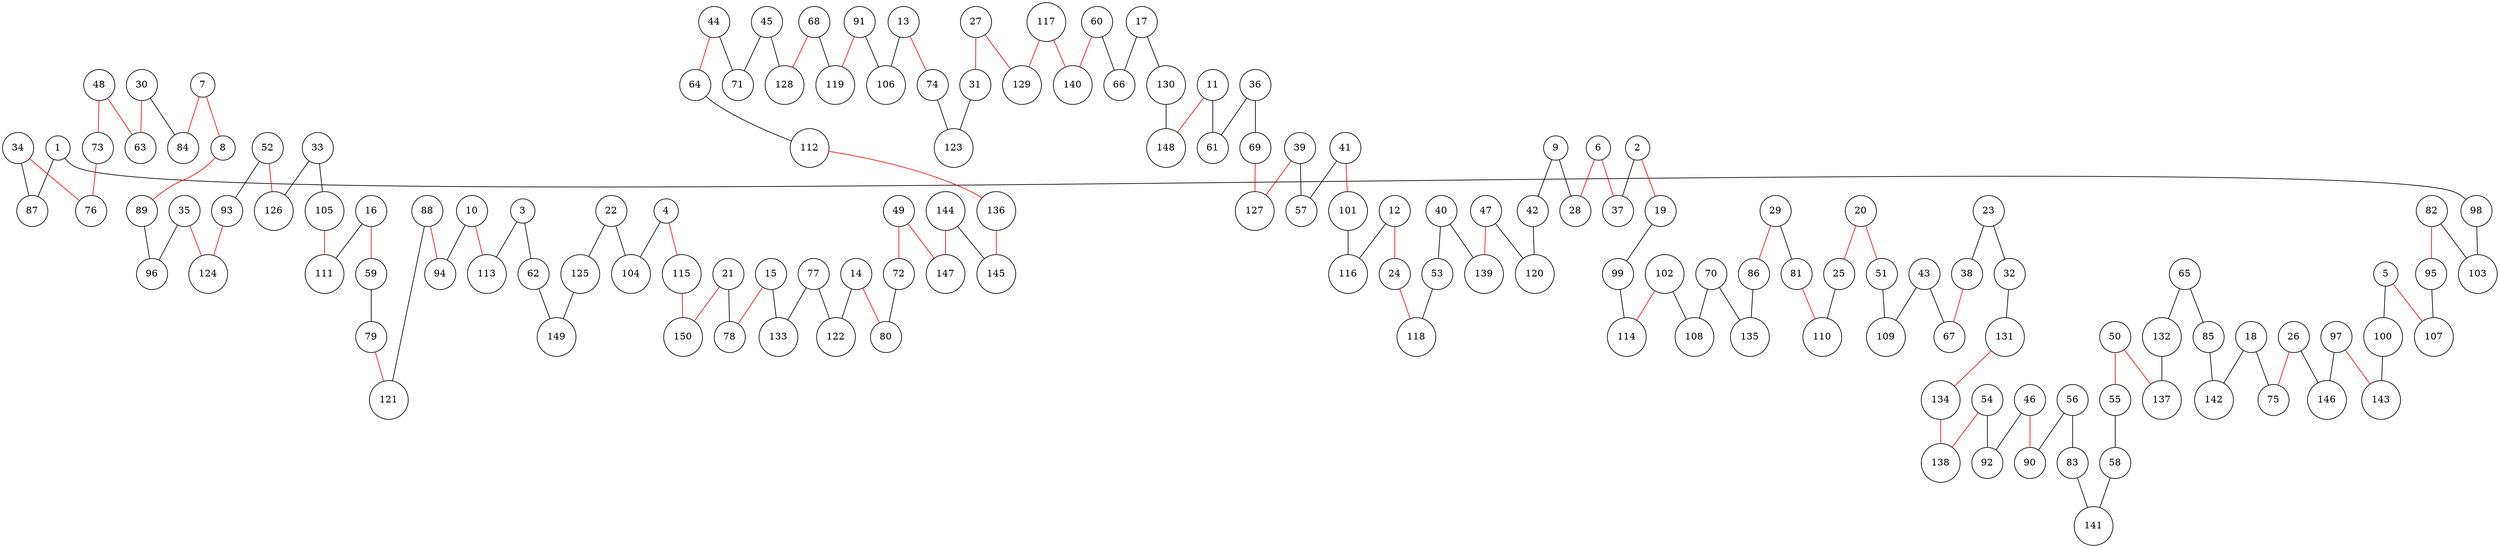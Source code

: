graph ch150 {
	node [shape=circle fillcolor=white]
	1 [ pos = "1.070403,15.473337!"]
	2 [ pos = "17.502303,14.132669!"]
	3 [ pos = "1.090184,10.096625!"]
	4 [ pos = "1.527918,3.759195!"]
	5 [ pos = "4.090149,18.061076!"]
	6 [ pos = "19.725748,13.395577!"]
	7 [ pos = "3.223497,15.136220!"]
	8 [ pos = "4.045175,14.432919!"]
	9 [ pos = "18.899667,12.749494!"]
	10 [ pos = "2.824434,10.995623!"]
	11 [ pos = "19.938547,5.157585!"]
	12 [ pos = "15.338401,8.211936!"]
	13 [ pos = "5.500969,0.584369!"]
	14 [ pos = "8.084956,6.570059!"]
	15 [ pos = "6.885267,8.048578!"]
	16 [ pos = "7.059753,9.219271!"]
	17 [ pos = "18.576023,1.782125!"]
	18 [ pos = "10.091405,19.063659!"]
	19 [ pos = "18.108887,15.294098!"]
	20 [ pos = "13.960988,12.507889!"]
	21 [ pos = "4.042783,6.530959!"]
	22 [ pos = "0.496421,6.868557!"]
	23 [ pos = "11.366327,6.614630!"]
	24 [ pos = "16.175982,8.073501!"]
	25 [ pos = "13.606060,13.395685!"]
	26 [ pos = "9.218159,15.733723!"]
	27 [ pos = "11.366327,2.137379!"]
	28 [ pos = "19.237331,12.376251!"]
	29 [ pos = "16.331330,15.160349!"]
	30 [ pos = "2.992065,13.804046!"]
	31 [ pos = "10.198446,1.934069!"]
	32 [ pos = "11.447763,7.252775!"]
	33 [ pos = "8.071149,12.203434!"]
	34 [ pos = "1.680444,14.500185!"]
	35 [ pos = "5.425030,13.162452!"]
	36 [ pos = "18.867103,6.479378!"]
	37 [ pos = "18.270090,13.358259!"]
	38 [ pos = "11.865719,6.670250!"]
	39 [ pos = "15.646513,4.621880!"]
	40 [ pos = "17.630354,9.701864!"]
	41 [ pos = "14.148181,4.234848!"]
	42 [ pos = "18.011843,12.392609!"]
	43 [ pos = "13.468938,8.983704!"]
	44 [ pos = "3.952441,3.921676!"]
	45 [ pos = "2.618437,3.145515!"]
	46 [ pos = "11.170158,12.121648!"]
	47 [ pos = "16.158153,12.269814!"]
	48 [ pos = "1.558884,12.538326!"]
	49 [ pos = "9.559195,4.397102!"]
	50 [ pos = "15.182289,17.508351!"]
	51 [ pos = "13.601401,11.029699!"]
	52 [ pos = "6.542394,11.734786!"]
	53 [ pos = "16.536081,9.186936!"]
	54 [ pos = "10.261551,11.563840!"]
	55 [ pos = "13.908183,16.955286!"]
	56 [ pos = "9.811320,14.561400!"]
	57 [ pos = "15.163236,3.936547!"]
	58 [ pos = "14.261036,16.474033!"]
	59 [ pos = "6.413330,8.933551!"]
	60 [ pos = "17.035141,2.339060!"]
	61 [ pos = "18.914176,6.205405!"]
	62 [ pos = "1.249088,8.733548!"]
	63 [ pos = "2.271939,12.750256!"]
	64 [ pos = "6.015869,3.737186!"]
	65 [ pos = "12.358570,17.995009!"]
	66 [ pos = "17.818877,1.978143!"]
	67 [ pos = "12.480229,8.089219!"]
	68 [ pos = "1.698731,1.147273!"]
	69 [ pos = "18.038287,6.585578!"]
	70 [ pos = "16.563128,17.183806!"]
	71 [ pos = "3.369725,3.230125!"]
	72 [ pos = "8.513946,4.754946!"]
	73 [ pos = "0.650838,13.023861!"]
	74 [ pos = "7.425179,0.303629!"]
	75 [ pos = "9.788122,17.136692!"]
	76 [ pos = "0.286649,13.978693!"]
	77 [ pos = "9.014315,7.811661!"]
	78 [ pos = "6.310011,7.721729!"]
	79 [ pos = "5.492731,8.982619!"]
	80 [ pos = "7.762392,6.441175!"]
	81 [ pos = "15.173795,14.411434!"]
	82 [ pos = "1.216036,18.765668!"]
	83 [ pos = "11.325409,15.423468!"]
	84 [ pos = "3.392617,14.544262!"]
	85 [ pos = "11.312941,20.000000!"]
	86 [ pos = "15.982435,16.035927!"]
	87 [ pos = "0.647488,15.045568!"]
	88 [ pos = "3.877925,9.315896!"]
	89 [ pos = "4.044120,13.873387!"]
	90 [ pos = "11.343897,13.173151!"]
	91 [ pos = "2.508785,0.560857!"]
	92 [ pos = "10.018748,12.026605!"]
	93 [ pos = "6.195552,13.336857!"]
	94 [ pos = "3.743152,10.039465!"]
	95 [ pos = "2.076600,18.463202!"]
	96 [ pos = "4.134168,13.077851!"]
	97 [ pos = "6.071797,17.008998!"]
	98 [ pos = "1.427191,15.479799!"]
	99 [ pos = "18.775098,15.956568!"]
	100 [ pos = "5.048883,18.541505!"]
	101 [ pos = "14.306094,5.682120!"]
	102 [ pos = "18.135347,17.520978!"]
	103 [ pos = "1.708378,15.771338!"]
	104 [ pos = "0.434990,4.089678!"]
	105 [ pos = "8.091214,10.762651!"]
	106 [ pos = "4.189593,1.127121!"]
	107 [ pos = "2.912454,18.157671!"]
	108 [ pos = "16.816733,16.599385!"]
	109 [ pos = "13.073289,10.007079!"]
	110 [ pos = "15.366332,13.511332!"]
	111 [ pos = "7.701285,10.506265!"]
	112 [ pos = "6.858946,2.934217!"]
	113 [ pos = "2.529321,10.980131!"]
	114 [ pos = "18.838540,16.695529!"]
	115 [ pos = "2.794301,4.501713!"]
	116 [ pos = "14.484400,6.661607!"]
	117 [ pos = "14.302496,1.855901!"]
	118 [ pos = "16.994222,7.887330!"]
	119 [ pos = "1.893560,0.689934!"]
	120 [ pos = "17.108910,11.852279!"]
	121 [ pos = "4.926364,9.846400!"]
	122 [ pos = "8.562264,7.199885!"]
	123 [ pos = "8.686824,0.601901!"]
	124 [ pos = "5.657935,14.649360!"]
	125 [ pos = "1.601628,6.949344!"]
	126 [ pos = "7.306444,12.833197!"]
	127 [ pos = "17.395079,6.362549!"]
	128 [ pos = "2.009106,2.227835!"]
	129 [ pos = "11.385518,3.418191!"]
	130 [ pos = "18.169060,3.811735!"]
	131 [ pos = "10.817101,7.784879!"]
	132 [ pos = "13.860669,19.357731!"]
	133 [ pos = "7.973012,8.575118!"]
	134 [ pos = "10.911600,10.302055!"]
	135 [ pos = "15.942161,17.020343!"]
	136 [ pos = "7.120674,2.191720!"]
	137 [ pos = "16.093627,19.156603!"]
	138 [ pos = "11.394682,11.225968!"]
	139 [ pos = "16.893844,10.599616!"]
	140 [ pos = "15.959136,0.012005!"]
	141 [ pos = "13.191899,15.167891!"]
	142 [ pos = "10.141679,19.595931!"]
	143 [ pos = "5.536833,19.148170!"]
	144 [ pos = "10.072770,4.012003!"]
	145 [ pos = "8.818241,3.293759!"]
	146 [ pos = "8.565319,15.169705!"]
	147 [ pos = "9.557024,4.350001!"]
	148 [ pos = "19.754931,3.847665!"]
	149 [ pos = "1.374617,7.747062!"]
	150 [ pos = "2.620210,4.756116!"]

	1 -- 87 [color = black]
	1 -- 98 [color = black]
	2 -- 19 [color = red]
	2 -- 37 [color = black]
	3 -- 62 [color = black]
	3 -- 113 [color = black]
	4 -- 104 [color = black]
	4 -- 115 [color = red]
	5 -- 100 [color = black]
	5 -- 107 [color = red]
	6 -- 28 [color = red]
	6 -- 37 [color = red]
	7 -- 8 [color = red]
	7 -- 84 [color = red]
	8 -- 89 [color = red]
	9 -- 28 [color = black]
	9 -- 42 [color = black]
	10 -- 94 [color = black]
	10 -- 113 [color = red]
	11 -- 61 [color = black]
	11 -- 148 [color = red]
	12 -- 24 [color = red]
	12 -- 116 [color = black]
	13 -- 74 [color = red]
	13 -- 106 [color = black]
	14 -- 80 [color = red]
	14 -- 122 [color = black]
	15 -- 78 [color = red]
	15 -- 133 [color = black]
	16 -- 59 [color = red]
	16 -- 111 [color = black]
	17 -- 66 [color = black]
	17 -- 130 [color = black]
	18 -- 75 [color = black]
	18 -- 142 [color = black]
	19 -- 99 [color = black]
	20 -- 25 [color = red]
	20 -- 51 [color = red]
	21 -- 78 [color = black]
	21 -- 150 [color = red]
	22 -- 104 [color = black]
	22 -- 125 [color = black]
	23 -- 32 [color = black]
	23 -- 38 [color = black]
	24 -- 118 [color = red]
	25 -- 110 [color = black]
	26 -- 75 [color = red]
	26 -- 146 [color = black]
	27 -- 31 [color = red]
	27 -- 129 [color = red]
	29 -- 81 [color = black]
	29 -- 86 [color = red]
	30 -- 63 [color = red]
	30 -- 84 [color = black]
	31 -- 123 [color = black]
	32 -- 131 [color = black]
	33 -- 105 [color = black]
	33 -- 126 [color = black]
	34 -- 76 [color = red]
	34 -- 87 [color = black]
	35 -- 96 [color = black]
	35 -- 124 [color = red]
	36 -- 61 [color = black]
	36 -- 69 [color = black]
	38 -- 67 [color = red]
	39 -- 57 [color = black]
	39 -- 127 [color = red]
	40 -- 53 [color = black]
	40 -- 139 [color = black]
	41 -- 57 [color = black]
	41 -- 101 [color = red]
	42 -- 120 [color = black]
	43 -- 67 [color = black]
	43 -- 109 [color = black]
	44 -- 64 [color = red]
	44 -- 71 [color = black]
	45 -- 71 [color = black]
	45 -- 128 [color = black]
	46 -- 90 [color = red]
	46 -- 92 [color = black]
	47 -- 120 [color = black]
	47 -- 139 [color = red]
	48 -- 63 [color = red]
	48 -- 73 [color = red]
	49 -- 72 [color = red]
	49 -- 147 [color = red]
	50 -- 55 [color = red]
	50 -- 137 [color = red]
	51 -- 109 [color = black]
	52 -- 93 [color = black]
	52 -- 126 [color = red]
	53 -- 118 [color = black]
	54 -- 92 [color = black]
	54 -- 138 [color = red]
	55 -- 58 [color = black]
	56 -- 83 [color = black]
	56 -- 90 [color = black]
	58 -- 141 [color = black]
	59 -- 79 [color = black]
	60 -- 66 [color = black]
	60 -- 140 [color = red]
	62 -- 149 [color = black]
	64 -- 112 [color = black]
	65 -- 85 [color = black]
	65 -- 132 [color = black]
	68 -- 119 [color = black]
	68 -- 128 [color = red]
	69 -- 127 [color = red]
	70 -- 108 [color = black]
	70 -- 135 [color = black]
	72 -- 80 [color = black]
	73 -- 76 [color = red]
	74 -- 123 [color = black]
	77 -- 122 [color = black]
	77 -- 133 [color = black]
	79 -- 121 [color = red]
	81 -- 110 [color = red]
	82 -- 95 [color = red]
	82 -- 103 [color = black]
	83 -- 141 [color = black]
	85 -- 142 [color = black]
	86 -- 135 [color = black]
	88 -- 94 [color = red]
	88 -- 121 [color = black]
	89 -- 96 [color = black]
	91 -- 106 [color = black]
	91 -- 119 [color = red]
	93 -- 124 [color = red]
	95 -- 107 [color = black]
	97 -- 143 [color = red]
	97 -- 146 [color = black]
	98 -- 103 [color = black]
	99 -- 114 [color = black]
	100 -- 143 [color = black]
	101 -- 116 [color = black]
	102 -- 108 [color = black]
	102 -- 114 [color = red]
	105 -- 111 [color = red]
	112 -- 136 [color = red]
	115 -- 150 [color = red]
	117 -- 129 [color = red]
	117 -- 140 [color = red]
	125 -- 149 [color = black]
	130 -- 148 [color = black]
	131 -- 134 [color = red]
	132 -- 137 [color = black]
	134 -- 138 [color = red]
	136 -- 145 [color = red]
	144 -- 145 [color = black]
	144 -- 147 [color = red]
}